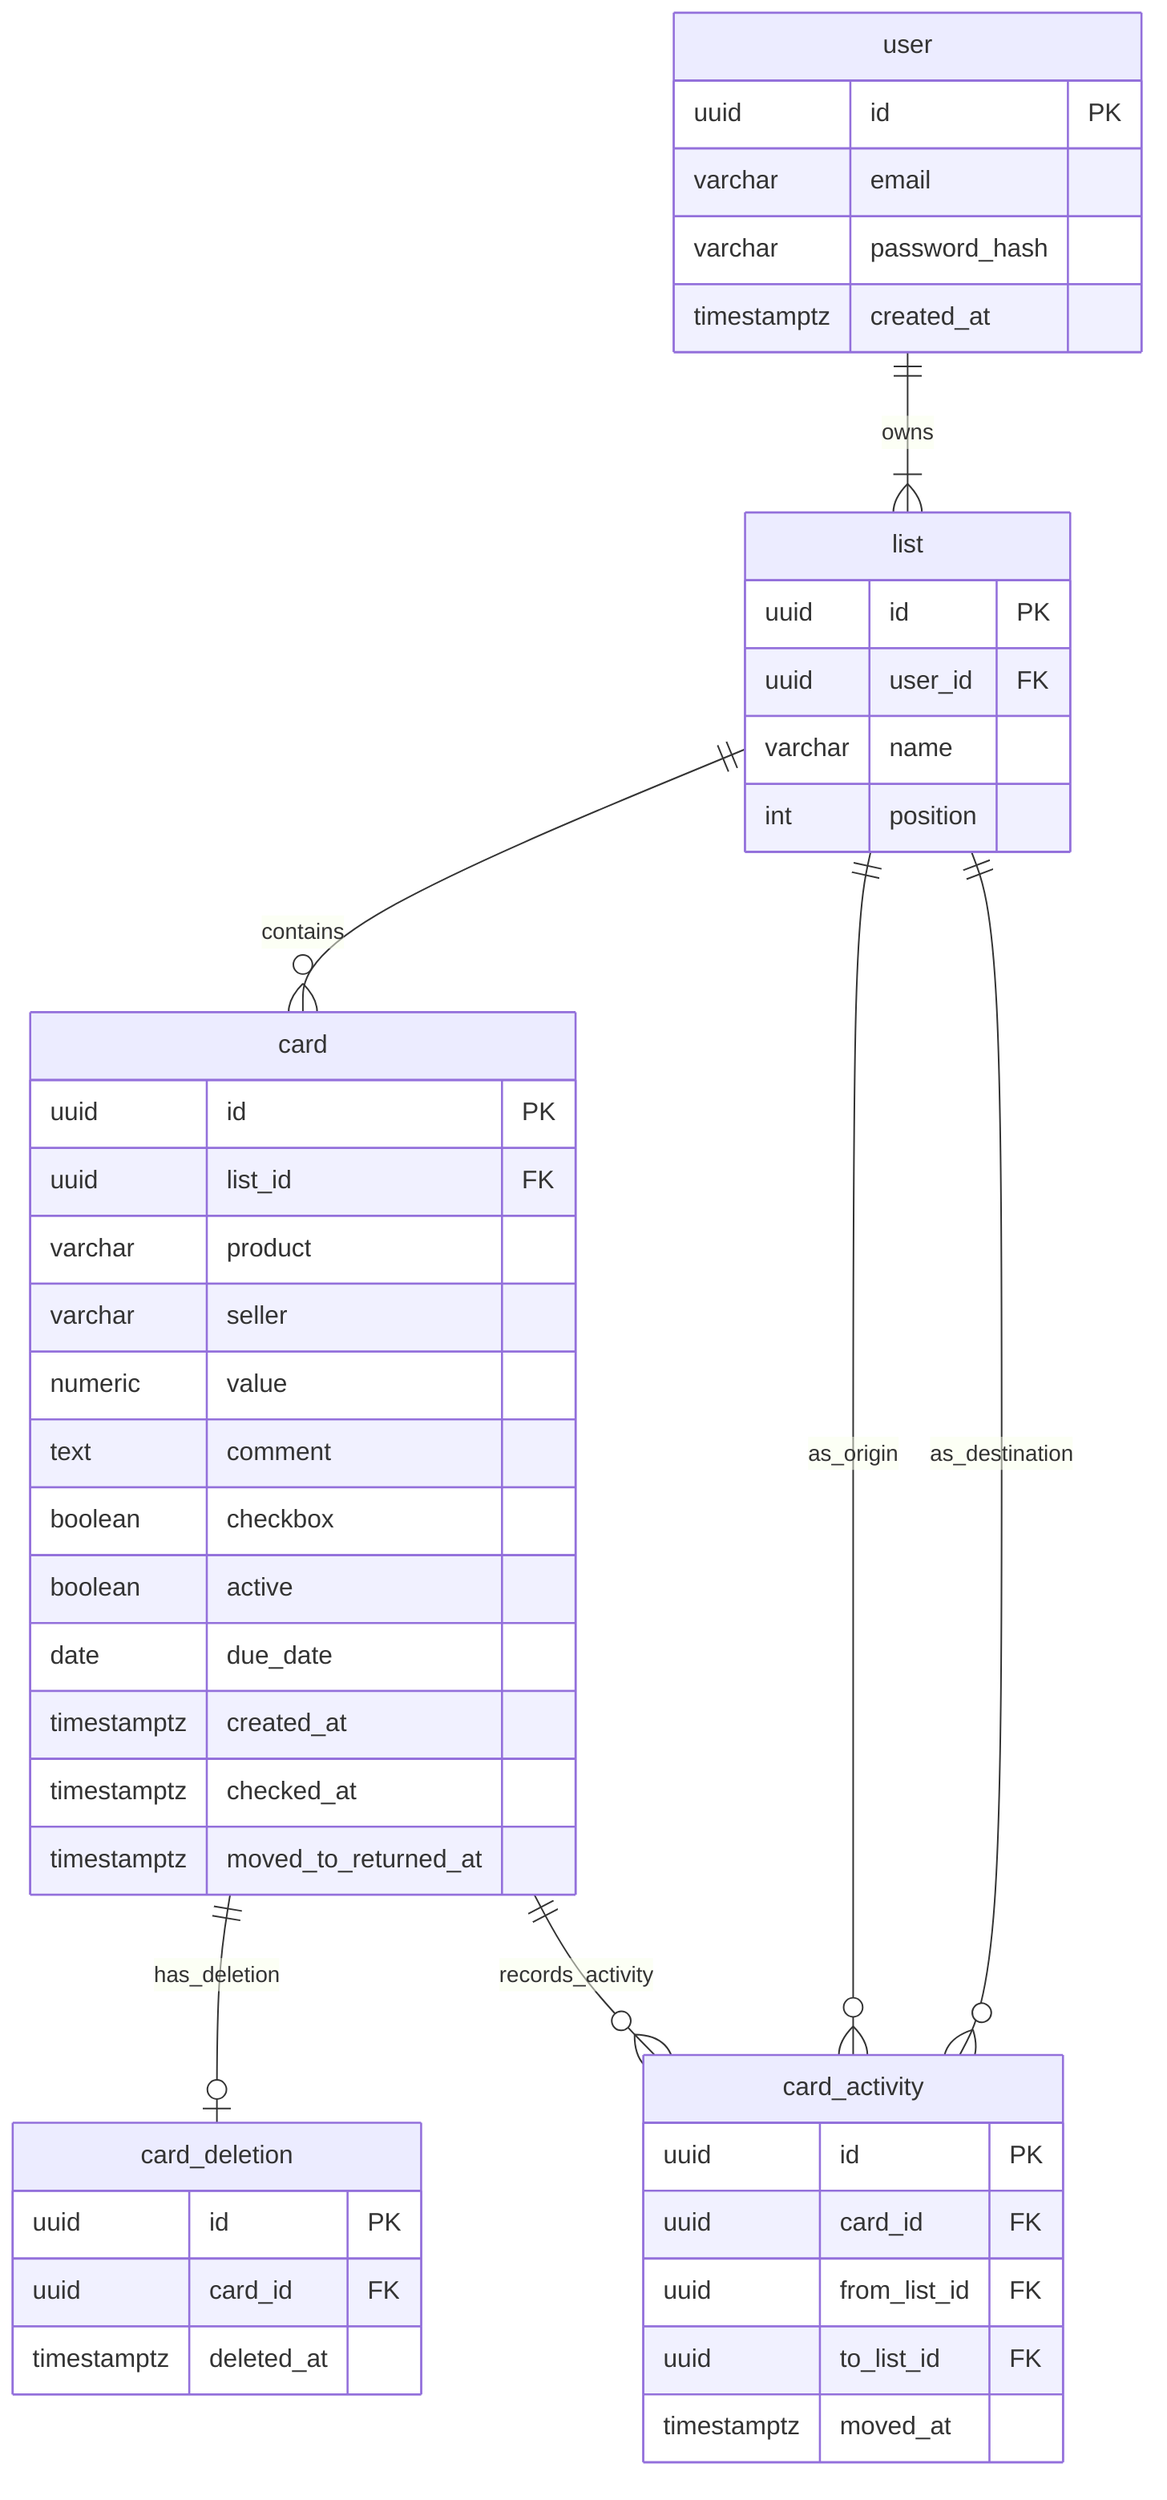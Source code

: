 erDiagram
    user ||--|{ list : owns
    list ||--o{ card : contains
    card ||--o| card_deletion : has_deletion
    card ||--o{ card_activity : records_activity
    list ||--o{ card_activity : as_origin
    list ||--o{ card_activity : as_destination

    user {
        uuid id PK
        varchar email
        varchar password_hash
        timestamptz created_at
    }

    list {
        uuid id PK
        uuid user_id FK
        varchar name
        int position
    }

    card {
        uuid id PK
        uuid list_id FK
        varchar product
        varchar seller
        numeric value
        text comment
        boolean checkbox
        boolean active
        date due_date
        timestamptz created_at
        timestamptz checked_at
        timestamptz moved_to_returned_at
    }

    card_activity {
        uuid id PK
        uuid card_id FK
        uuid from_list_id FK
        uuid to_list_id FK
        timestamptz moved_at
    }

    card_deletion {
        uuid id PK
        uuid card_id FK
        timestamptz deleted_at
    }